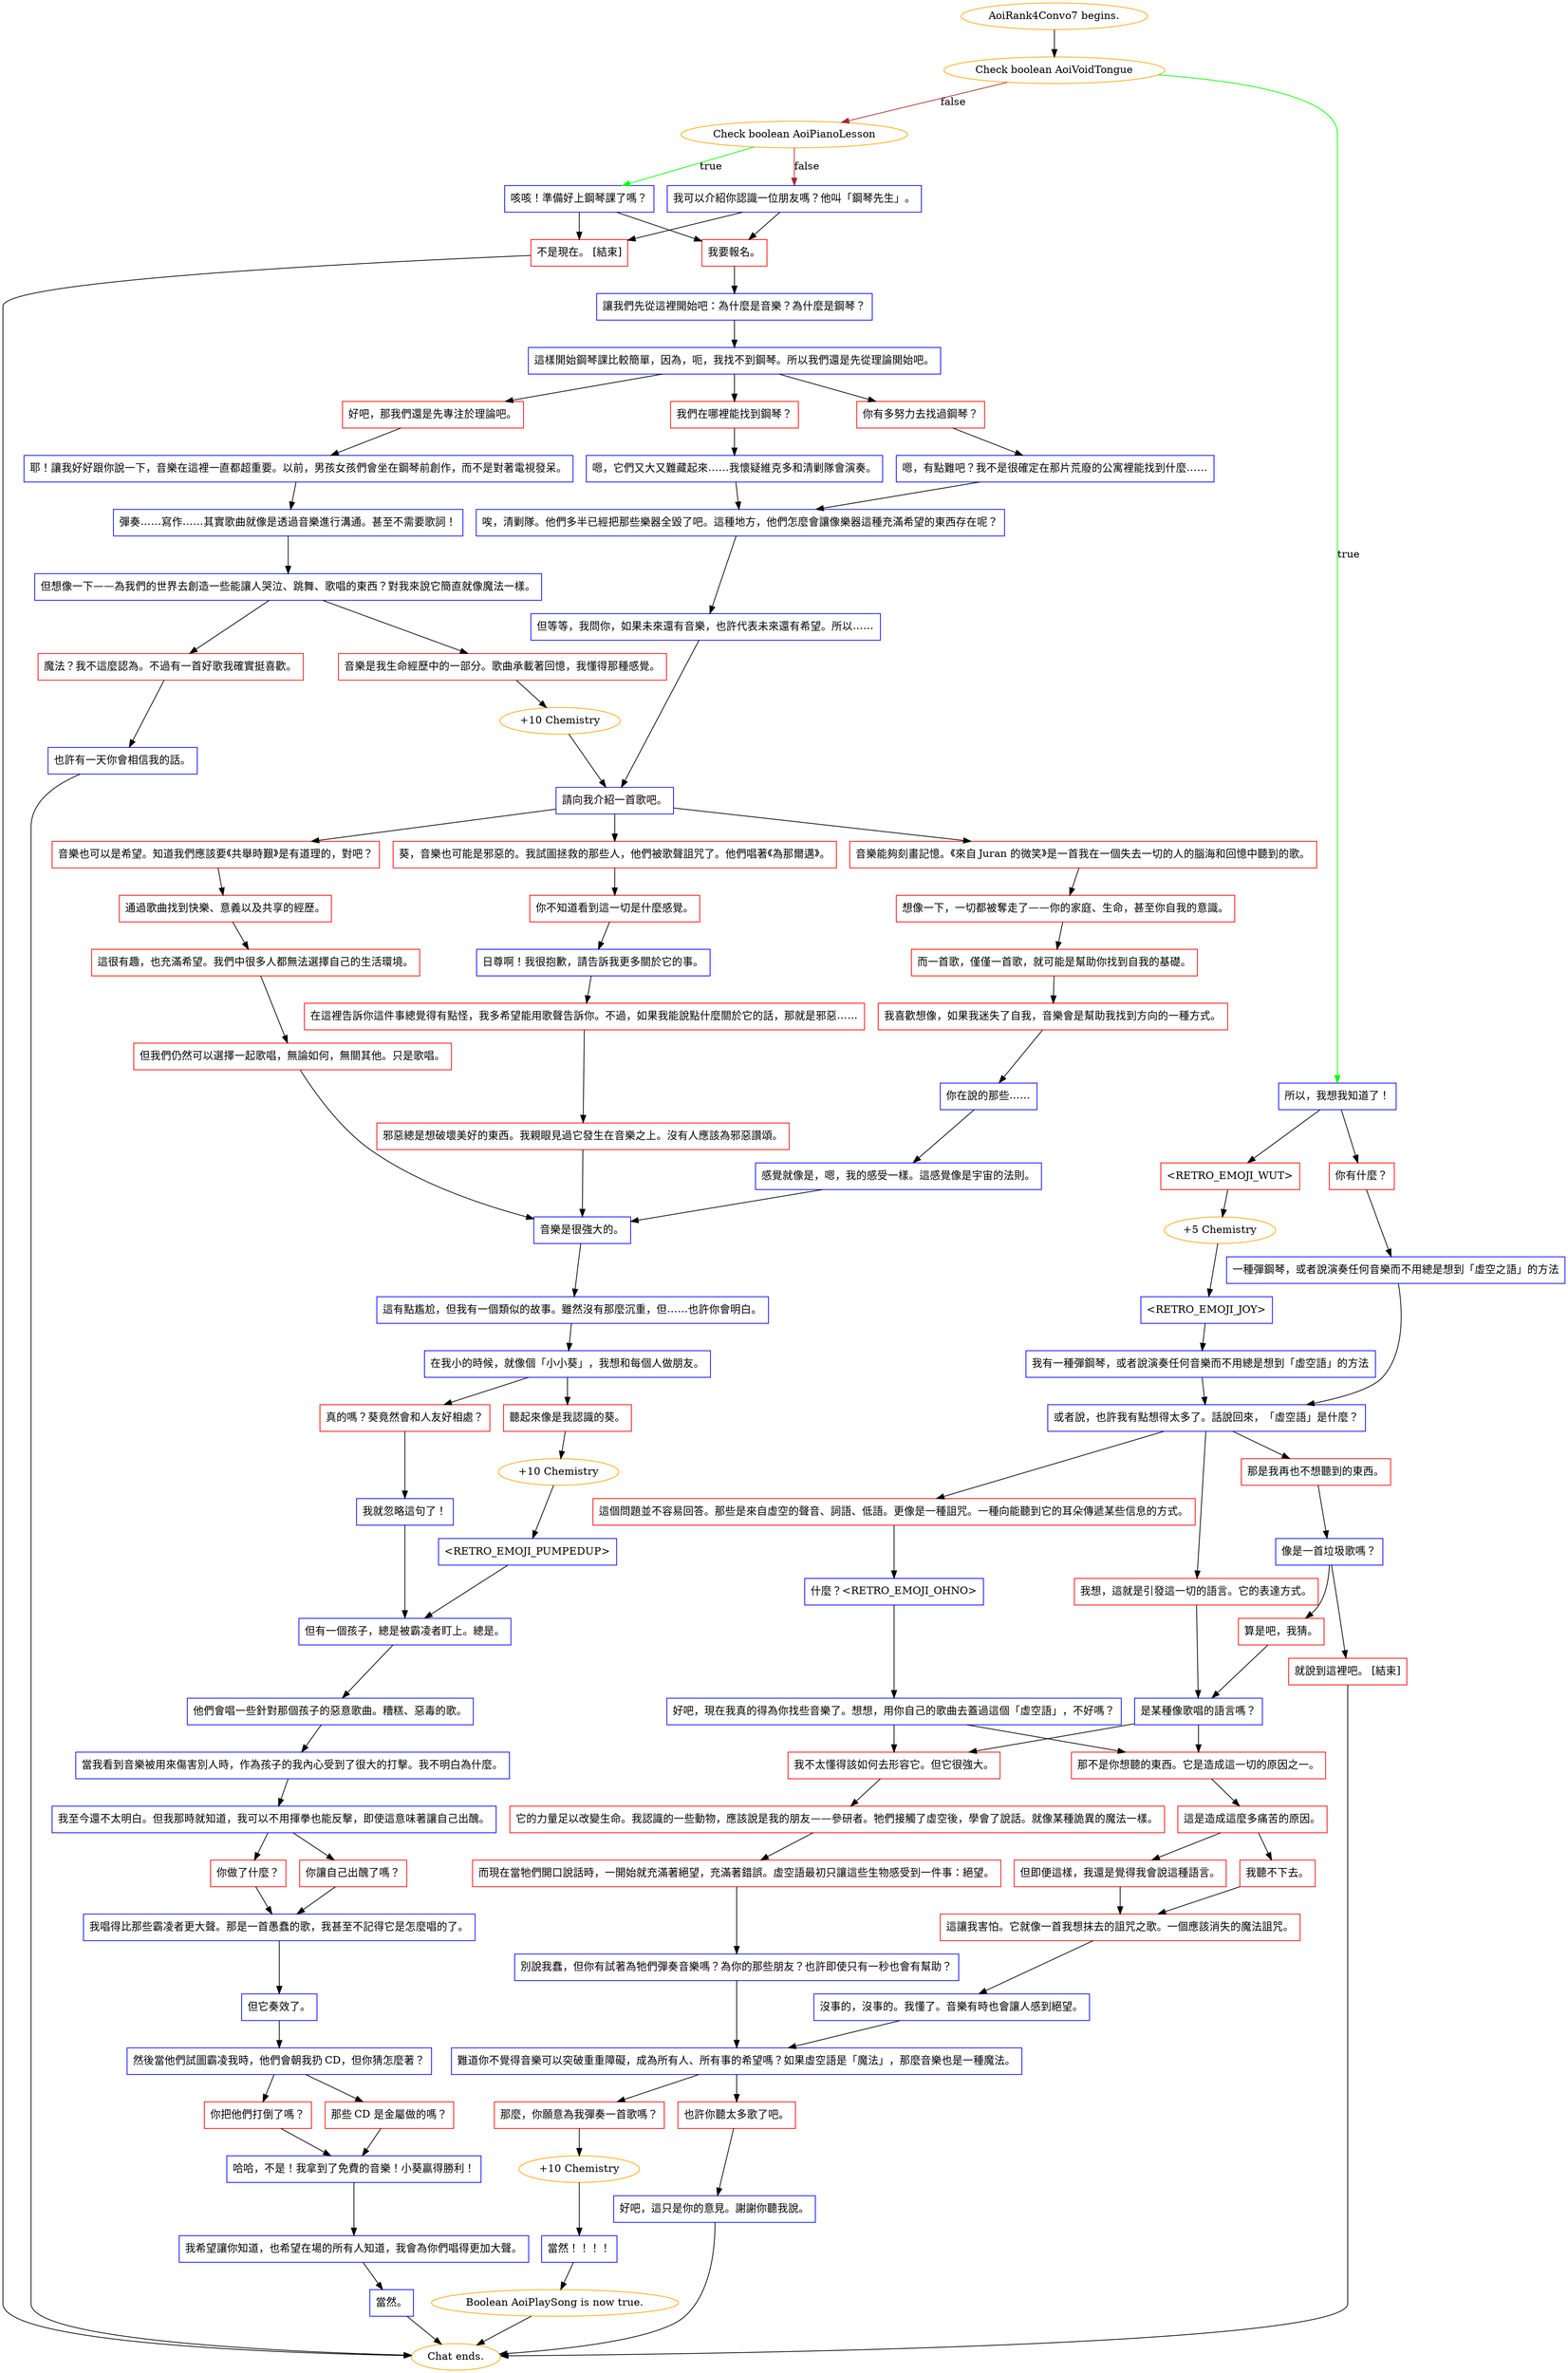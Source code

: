 digraph {
	"AoiRank4Convo7 begins." [color=orange];
		"AoiRank4Convo7 begins." -> j2536274314;
	j2536274314 [label="Check boolean AoiVoidTongue",color=orange];
		j2536274314 -> j1503017165 [label=true,color=green];
		j2536274314 -> j3819763007 [label=false,color=brown];
	j1503017165 [label="所以，我想我知道了！",shape=box,color=blue];
		j1503017165 -> j2255917707;
		j1503017165 -> j650901260;
	j3819763007 [label="Check boolean AoiPianoLesson",color=orange];
		j3819763007 -> j2434011470 [label=true,color=green];
		j3819763007 -> j1732372124 [label=false,color=brown];
	j2255917707 [label="<RETRO_EMOJI_WUT>",shape=box,color=red];
		j2255917707 -> j2747978408;
	j650901260 [label="你有什麼？",shape=box,color=red];
		j650901260 -> j3228234578;
	j2434011470 [label="咳咳！準備好上鋼琴課了嗎？",shape=box,color=blue];
		j2434011470 -> j4133445893;
		j2434011470 -> j2014050008;
	j1732372124 [label="我可以介紹你認識一位朋友嗎？他叫「鋼琴先生」。",shape=box,color=blue];
		j1732372124 -> j4133445893;
		j1732372124 -> j2014050008;
	j2747978408 [label="+5 Chemistry",color=orange];
		j2747978408 -> j4254697827;
	j3228234578 [label="一種彈鋼琴，或者說演奏任何音樂而不用總是想到「虛空之語」的方法",shape=box,color=blue];
		j3228234578 -> j4076366727;
	j4133445893 [label="我要報名。",shape=box,color=red];
		j4133445893 -> j2274507631;
	j2014050008 [label="不是現在。 [結束]",shape=box,color=red];
		j2014050008 -> "Chat ends.";
	j4254697827 [label="<RETRO_EMOJI_JOY>",shape=box,color=blue];
		j4254697827 -> j3195797874;
	j4076366727 [label="或者說，也許我有點想得太多了。話說回來，「虛空語」是什麼？",shape=box,color=blue];
		j4076366727 -> j2478018351;
		j4076366727 -> j3252210332;
		j4076366727 -> j4179736271;
	j2274507631 [label="讓我們先從這裡開始吧：為什麼是音樂？為什麼是鋼琴？",shape=box,color=blue];
		j2274507631 -> j1362142574;
	"Chat ends." [color=orange];
	j3195797874 [label="我有一種彈鋼琴，或者說演奏任何音樂而不用總是想到「虛空語」的方法",shape=box,color=blue];
		j3195797874 -> j4076366727;
	j2478018351 [label="這個問題並不容易回答。那些是來自虛空的聲音、詞語、低語。更像是一種詛咒。一種向能聽到它的耳朵傳遞某些信息的方式。",shape=box,color=red];
		j2478018351 -> j2947382044;
	j3252210332 [label="那是我再也不想聽到的東西。",shape=box,color=red];
		j3252210332 -> j2766537976;
	j4179736271 [label="我想，這就是引發這一切的語言。它的表達方式。",shape=box,color=red];
		j4179736271 -> j3559345504;
	j1362142574 [label="這樣開始鋼琴課比較簡單，因為，呃，我找不到鋼琴。所以我們還是先從理論開始吧。",shape=box,color=blue];
		j1362142574 -> j1303985377;
		j1362142574 -> j203981903;
		j1362142574 -> j1363368263;
	j2947382044 [label="什麼？<RETRO_EMOJI_OHNO>",shape=box,color=blue];
		j2947382044 -> j2119611275;
	j2766537976 [label="像是一首垃圾歌嗎？",shape=box,color=blue];
		j2766537976 -> j1597389623;
		j2766537976 -> j1788636309;
	j3559345504 [label="是某種像歌唱的語言嗎？",shape=box,color=blue];
		j3559345504 -> j2104590915;
		j3559345504 -> j3102336303;
	j1303985377 [label="好吧，那我們還是先專注於理論吧。",shape=box,color=red];
		j1303985377 -> j2036688262;
	j203981903 [label="你有多努力去找過鋼琴？",shape=box,color=red];
		j203981903 -> j2076112370;
	j1363368263 [label="我們在哪裡能找到鋼琴？",shape=box,color=red];
		j1363368263 -> j2439805644;
	j2119611275 [label="好吧，現在我真的得為你找些音樂了。想想，用你自己的歌曲去蓋過這個「虛空語」，不好嗎？",shape=box,color=blue];
		j2119611275 -> j2104590915;
		j2119611275 -> j3102336303;
	j1597389623 [label="就說到這裡吧。 [結束]",shape=box,color=red];
		j1597389623 -> "Chat ends.";
	j1788636309 [label="算是吧，我猜。",shape=box,color=red];
		j1788636309 -> j3559345504;
	j2104590915 [label="我不太懂得該如何去形容它。但它很強大。",shape=box,color=red];
		j2104590915 -> j914115626;
	j3102336303 [label="那不是你想聽的東西。它是造成這一切的原因之一。",shape=box,color=red];
		j3102336303 -> j1795043368;
	j2036688262 [label="耶！讓我好好跟你說一下，音樂在這裡一直都超重要。以前，男孩女孩們會坐在鋼琴前創作，而不是對著電視發呆。",shape=box,color=blue];
		j2036688262 -> j1915605216;
	j2076112370 [label="嗯，有點難吧？我不是很確定在那片荒廢的公寓裡能找到什麼……",shape=box,color=blue];
		j2076112370 -> j316622181;
	j2439805644 [label="嗯，它們又大又難藏起來……我懷疑維克多和清剿隊會演奏。",shape=box,color=blue];
		j2439805644 -> j316622181;
	j914115626 [label="它的力量足以改變生命。我認識的一些動物，應該說是我的朋友——參研者。牠們接觸了虛空後，學會了說話。就像某種詭異的魔法一樣。",shape=box,color=red];
		j914115626 -> j2207796158;
	j1795043368 [label="這是造成這麼多痛苦的原因。",shape=box,color=red];
		j1795043368 -> j3466753098;
		j1795043368 -> j1576803215;
	j1915605216 [label="彈奏……寫作……其實歌曲就像是透過音樂進行溝通。甚至不需要歌詞！",shape=box,color=blue];
		j1915605216 -> j1425561949;
	j316622181 [label="唉，清剿隊。他們多半已經把那些樂器全毀了吧。這種地方，他們怎麼會讓像樂器這種充滿希望的東西存在呢？",shape=box,color=blue];
		j316622181 -> j100846920;
	j2207796158 [label="而現在當牠們開口說話時，一開始就充滿著絕望，充滿著錯誤。虛空語最初只讓這些生物感受到一件事：絕望。",shape=box,color=red];
		j2207796158 -> j1591577801;
	j3466753098 [label="我聽不下去。",shape=box,color=red];
		j3466753098 -> j3233330315;
	j1576803215 [label="但即便這樣，我還是覺得我會說這種語言。",shape=box,color=red];
		j1576803215 -> j3233330315;
	j1425561949 [label="但想像一下——為我們的世界去創造一些能讓人哭泣、跳舞、歌唱的東西？對我來說它簡直就像魔法一樣。",shape=box,color=blue];
		j1425561949 -> j438581499;
		j1425561949 -> j1057837903;
	j100846920 [label="但等等，我問你，如果未來還有音樂，也許代表未來還有希望。所以……",shape=box,color=blue];
		j100846920 -> j145798195;
	j1591577801 [label="別說我蠢，但你有試著為牠們彈奏音樂嗎？為你的那些朋友？也許即使只有一秒也會有幫助？",shape=box,color=blue];
		j1591577801 -> j2539198470;
	j3233330315 [label="這讓我害怕。它就像一首我想抹去的詛咒之歌。一個應該消失的魔法詛咒。",shape=box,color=red];
		j3233330315 -> j3748819903;
	j438581499 [label="魔法？我不這麼認為。不過有一首好歌我確實挺喜歡。",shape=box,color=red];
		j438581499 -> j3247396515;
	j1057837903 [label="音樂是我生命經歷中的一部分。歌曲承載著回憶，我懂得那種感覺。",shape=box,color=red];
		j1057837903 -> j2495685972;
	j145798195 [label="請向我介紹一首歌吧。",shape=box,color=blue];
		j145798195 -> j2620822249;
		j145798195 -> j2766450337;
		j145798195 -> j4233944940;
	j2539198470 [label="難道你不覺得音樂可以突破重重障礙，成為所有人、所有事的希望嗎？如果虛空語是「魔法」，那麼音樂也是一種魔法。",shape=box,color=blue];
		j2539198470 -> j2073469969;
		j2539198470 -> j2903930767;
	j3748819903 [label="沒事的，沒事的。我懂了。音樂有時也會讓人感到絕望。",shape=box,color=blue];
		j3748819903 -> j2539198470;
	j3247396515 [label="也許有一天你會相信我的話。",shape=box,color=blue];
		j3247396515 -> "Chat ends.";
	j2495685972 [label="+10 Chemistry",color=orange];
		j2495685972 -> j145798195;
	j2620822249 [label="音樂能夠刻畫記憶。《來自 Juran 的微笑》是一首我在一個失去一切的人的腦海和回憶中聽到的歌。",shape=box,color=red];
		j2620822249 -> j3379417562;
	j2766450337 [label="音樂也可以是希望。知道我們應該要《共舉時艱》是有道理的，對吧？",shape=box,color=red];
		j2766450337 -> j3109935548;
	j4233944940 [label="葵，音樂也可能是邪惡的。我試圖拯救的那些人，他們被歌聲詛咒了。他們唱著《為那爾邁》。",shape=box,color=red];
		j4233944940 -> j3675453710;
	j2073469969 [label="那麼，你願意為我彈奏一首歌嗎？",shape=box,color=red];
		j2073469969 -> j1325738195;
	j2903930767 [label="也許你聽太多歌了吧。",shape=box,color=red];
		j2903930767 -> j2031796468;
	j3379417562 [label="想像一下，一切都被奪走了——你的家庭、生命，甚至你自我的意識。",shape=box,color=red];
		j3379417562 -> j2793316198;
	j3109935548 [label="通過歌曲找到快樂、意義以及共享的經歷。",shape=box,color=red];
		j3109935548 -> j764398006;
	j3675453710 [label="你不知道看到這一切是什麼感覺。",shape=box,color=red];
		j3675453710 -> j2671920838;
	j1325738195 [label="+10 Chemistry",color=orange];
		j1325738195 -> j3004524751;
	j2031796468 [label="好吧，這只是你的意見。謝謝你聽我說。",shape=box,color=blue];
		j2031796468 -> "Chat ends.";
	j2793316198 [label="而一首歌，僅僅一首歌，就可能是幫助你找到自我的基礎。",shape=box,color=red];
		j2793316198 -> j776065553;
	j764398006 [label="這很有趣，也充滿希望。我們中很多人都無法選擇自己的生活環境。",shape=box,color=red];
		j764398006 -> j1653903966;
	j2671920838 [label="日尊啊！我很抱歉，請告訴我更多關於它的事。",shape=box,color=blue];
		j2671920838 -> j3757842395;
	j3004524751 [label="當然！！！！",shape=box,color=blue];
		j3004524751 -> j4141513296;
	j776065553 [label="我喜歡想像，如果我迷失了自我，音樂會是幫助我找到方向的一種方式。",shape=box,color=red];
		j776065553 -> j1776083399;
	j1653903966 [label="但我們仍然可以選擇一起歌唱，無論如何，無關其他。只是歌唱。",shape=box,color=red];
		j1653903966 -> j2136619046;
	j3757842395 [label="在這裡告訴你這件事總覺得有點怪，我多希望能用歌聲告訴你。不過，如果我能說點什麼關於它的話，那就是邪惡……",shape=box,color=red];
		j3757842395 -> j2925975642;
	j4141513296 [label="Boolean AoiPlaySong is now true.",color=orange];
		j4141513296 -> "Chat ends.";
	j1776083399 [label="你在說的那些……",shape=box,color=blue];
		j1776083399 -> j2624645903;
	j2136619046 [label="音樂是很強大的。",shape=box,color=blue];
		j2136619046 -> j3681249407;
	j2925975642 [label="邪惡總是想破壞美好的東西。我親眼見過它發生在音樂之上。沒有人應該為邪惡讚頌。",shape=box,color=red];
		j2925975642 -> j2136619046;
	j2624645903 [label="感覺就像是，嗯，我的感受一樣。這感覺像是宇宙的法則。",shape=box,color=blue];
		j2624645903 -> j2136619046;
	j3681249407 [label="這有點尷尬，但我有一個類似的故事。雖然沒有那麼沉重，但……也許你會明白。",shape=box,color=blue];
		j3681249407 -> j174098884;
	j174098884 [label="在我小的時候，就像個「小小葵」，我想和每個人做朋友。",shape=box,color=blue];
		j174098884 -> j961031083;
		j174098884 -> j1941659072;
	j961031083 [label="聽起來像是我認識的葵。",shape=box,color=red];
		j961031083 -> j1982741322;
	j1941659072 [label="真的嗎？葵竟然會和人友好相處？",shape=box,color=red];
		j1941659072 -> j598296652;
	j1982741322 [label="+10 Chemistry",color=orange];
		j1982741322 -> j2368178348;
	j598296652 [label="我就忽略這句了！",shape=box,color=blue];
		j598296652 -> j2051237912;
	j2368178348 [label="<RETRO_EMOJI_PUMPEDUP>",shape=box,color=blue];
		j2368178348 -> j2051237912;
	j2051237912 [label="但有一個孩子，總是被霸凌者盯上。總是。",shape=box,color=blue];
		j2051237912 -> j4042814019;
	j4042814019 [label="他們會唱一些針對那個孩子的惡意歌曲。糟糕、惡毒的歌。",shape=box,color=blue];
		j4042814019 -> j3125937040;
	j3125937040 [label="當我看到音樂被用來傷害別人時，作為孩子的我內心受到了很大的打擊。我不明白為什麼。",shape=box,color=blue];
		j3125937040 -> j1779092930;
	j1779092930 [label="我至今還不太明白。但我那時就知道，我可以不用揮拳也能反擊，即使這意味著讓自己出醜。",shape=box,color=blue];
		j1779092930 -> j3761525750;
		j1779092930 -> j3084381113;
	j3761525750 [label="你做了什麼？",shape=box,color=red];
		j3761525750 -> j352764406;
	j3084381113 [label="你讓自己出醜了嗎？",shape=box,color=red];
		j3084381113 -> j352764406;
	j352764406 [label="我唱得比那些霸凌者更大聲。那是一首愚蠢的歌，我甚至不記得它是怎麼唱的了。",shape=box,color=blue];
		j352764406 -> j4194005569;
	j4194005569 [label="但它奏效了。",shape=box,color=blue];
		j4194005569 -> j480580931;
	j480580931 [label="然後當他們試圖霸凌我時，他們會朝我扔 CD，但你猜怎麼著？",shape=box,color=blue];
		j480580931 -> j2826664527;
		j480580931 -> j1932677522;
	j2826664527 [label="那些 CD 是金屬做的嗎？",shape=box,color=red];
		j2826664527 -> j1896180733;
	j1932677522 [label="你把他們打倒了嗎？",shape=box,color=red];
		j1932677522 -> j1896180733;
	j1896180733 [label="哈哈，不是！我拿到了免費的音樂！小葵贏得勝利！",shape=box,color=blue];
		j1896180733 -> j3985459756;
	j3985459756 [label="我希望讓你知道，也希望在場的所有人知道，我會為你們唱得更加大聲。",shape=box,color=blue];
		j3985459756 -> j308280977;
	j308280977 [label="當然。",shape=box,color=blue];
		j308280977 -> "Chat ends.";
}